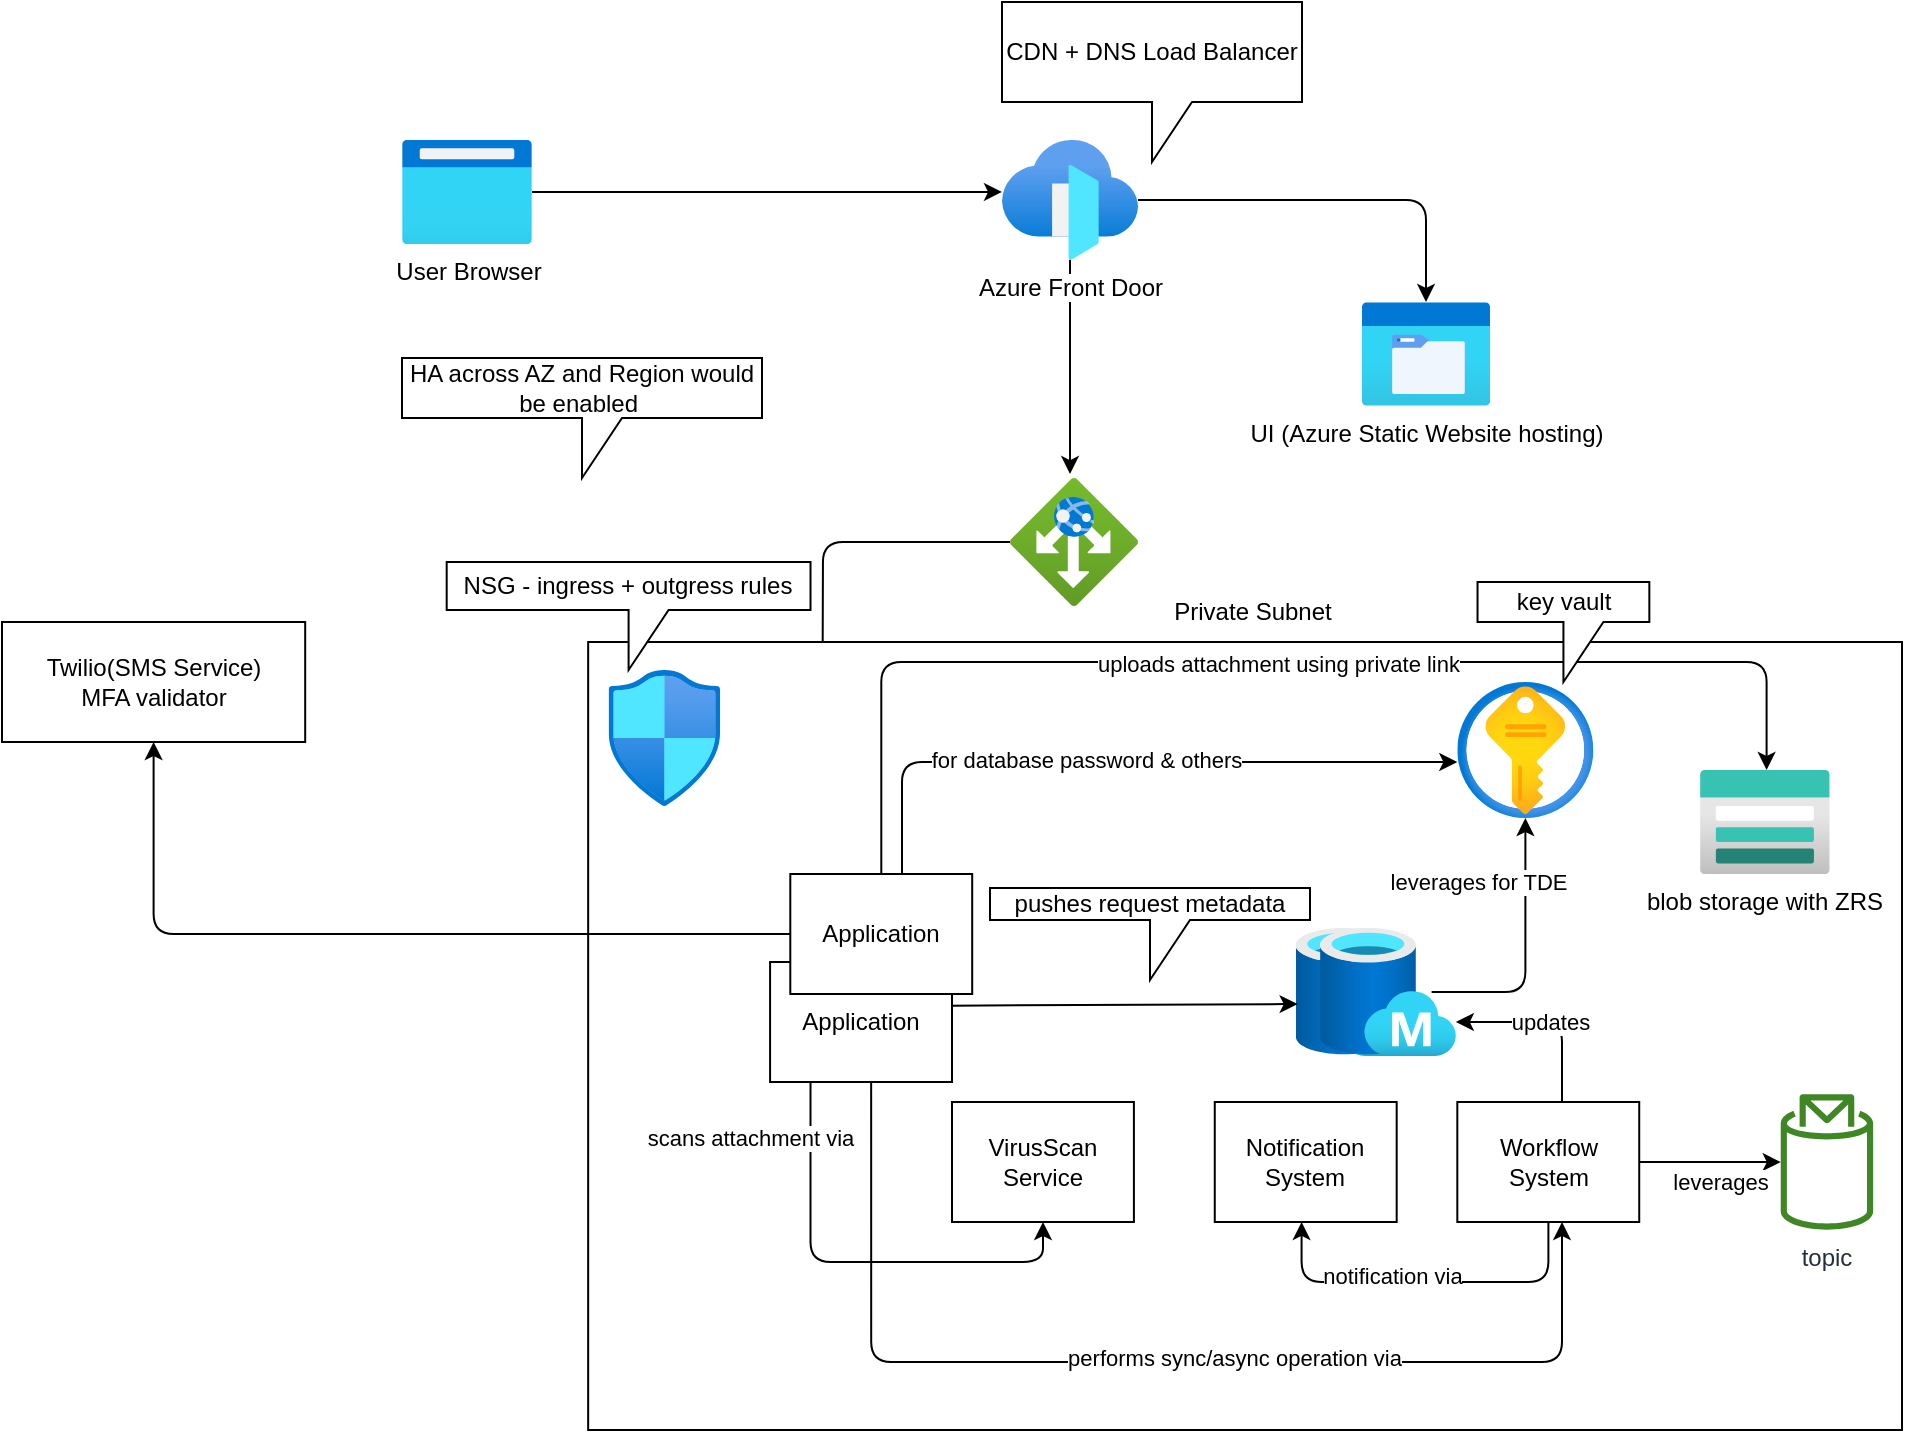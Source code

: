 <mxfile>
    <diagram id="6PWftHelhQxyg8RBZKPV" name="Page-1">
        <mxGraphModel dx="2070" dy="571" grid="1" gridSize="10" guides="1" tooltips="1" connect="1" arrows="1" fold="1" page="1" pageScale="1" pageWidth="827" pageHeight="1169" math="0" shadow="0">
            <root>
                <mxCell id="0"/>
                <mxCell id="1" parent="0"/>
                <mxCell id="5" value="User Browser" style="aspect=fixed;html=1;points=[];align=center;image;fontSize=12;image=img/lib/azure2/general/Browser.svg;" parent="1" vertex="1">
                    <mxGeometry x="40" y="159" width="65" height="52" as="geometry"/>
                </mxCell>
                <mxCell id="23" style="edgeStyle=orthogonalEdgeStyle;html=1;entryX=0.469;entryY=-0.031;entryDx=0;entryDy=0;entryPerimeter=0;" parent="1" source="6" target="11" edge="1">
                    <mxGeometry relative="1" as="geometry"/>
                </mxCell>
                <mxCell id="6" value="Azure Front Door" style="aspect=fixed;html=1;points=[];align=center;image;fontSize=12;image=img/lib/azure2/networking/Front_Doors.svg;" parent="1" vertex="1">
                    <mxGeometry x="340" y="159" width="68" height="60" as="geometry"/>
                </mxCell>
                <mxCell id="8" value="UI (Azure Static Website hosting)" style="aspect=fixed;html=1;points=[];align=center;image;fontSize=12;image=img/lib/azure2/general/Storage_Azure_Files.svg;" parent="1" vertex="1">
                    <mxGeometry x="520" y="240" width="64" height="52" as="geometry"/>
                </mxCell>
                <mxCell id="10" value="CDN + DNS Load Balancer" style="shape=callout;whiteSpace=wrap;html=1;perimeter=calloutPerimeter;" parent="1" vertex="1">
                    <mxGeometry x="340" y="90" width="150" height="80" as="geometry"/>
                </mxCell>
                <mxCell id="24" style="edgeStyle=orthogonalEdgeStyle;html=1;" parent="1" source="11" edge="1">
                    <mxGeometry relative="1" as="geometry">
                        <mxPoint x="250" y="520" as="targetPoint"/>
                    </mxGeometry>
                </mxCell>
                <mxCell id="11" value="" style="aspect=fixed;html=1;points=[];align=center;image;fontSize=12;image=img/lib/azure2/networking/Application_Gateways.svg;" parent="1" vertex="1">
                    <mxGeometry x="344" y="328" width="64" height="64" as="geometry"/>
                </mxCell>
                <mxCell id="56" value="" style="group" parent="1" vertex="1" connectable="0">
                    <mxGeometry x="-160" y="370" width="950" height="434" as="geometry"/>
                </mxCell>
                <mxCell id="26" value="" style="rounded=0;whiteSpace=wrap;html=1;" parent="56" vertex="1">
                    <mxGeometry x="293.085" y="40" width="656.915" height="394" as="geometry"/>
                </mxCell>
                <mxCell id="9" style="edgeStyle=none;html=1;entryX=0;entryY=0.433;entryDx=0;entryDy=0;entryPerimeter=0;" parent="56" source="5" target="6" edge="1">
                    <mxGeometry relative="1" as="geometry"/>
                </mxCell>
                <mxCell id="33" style="edgeStyle=orthogonalEdgeStyle;html=1;" parent="56" source="6" target="8" edge="1">
                    <mxGeometry relative="1" as="geometry"/>
                </mxCell>
                <mxCell id="12" value="" style="aspect=fixed;html=1;points=[];align=center;image;fontSize=12;image=img/lib/azure2/databases/Managed_Database.svg;" parent="56" vertex="1">
                    <mxGeometry x="646.809" y="183" width="68" height="64" as="geometry"/>
                </mxCell>
                <mxCell id="20" style="edgeStyle=none;html=1;entryX=0.015;entryY=0.594;entryDx=0;entryDy=0;entryPerimeter=0;" parent="56" target="12" edge="1">
                    <mxGeometry relative="1" as="geometry">
                        <mxPoint x="473.989" y="221.836" as="sourcePoint"/>
                    </mxGeometry>
                </mxCell>
                <mxCell id="36" style="edgeStyle=orthogonalEdgeStyle;html=1;" parent="56" target="35" edge="1">
                    <mxGeometry relative="1" as="geometry">
                        <Array as="points">
                            <mxPoint x="435" y="400"/>
                            <mxPoint x="780" y="400"/>
                        </Array>
                        <mxPoint x="434.574" y="254" as="sourcePoint"/>
                    </mxGeometry>
                </mxCell>
                <mxCell id="40" value="performs sync/async operation via" style="edgeLabel;html=1;align=center;verticalAlign=middle;resizable=0;points=[];" parent="36" vertex="1" connectable="0">
                    <mxGeometry x="0.165" y="2" relative="1" as="geometry">
                        <mxPoint as="offset"/>
                    </mxGeometry>
                </mxCell>
                <mxCell id="15" value="" style="aspect=fixed;html=1;points=[];align=center;image;fontSize=12;image=img/lib/azure2/networking/Network_Security_Groups.svg;" parent="56" vertex="1">
                    <mxGeometry x="303.191" y="54" width="56.0" height="68" as="geometry"/>
                </mxCell>
                <mxCell id="16" value="" style="aspect=fixed;html=1;points=[];align=center;image;fontSize=12;image=img/lib/azure2/security/Key_Vaults.svg;" parent="56" vertex="1">
                    <mxGeometry x="727.66" y="60" width="68" height="68" as="geometry"/>
                </mxCell>
                <mxCell id="44" value="leverages for TDE" style="edgeStyle=orthogonalEdgeStyle;html=1;" parent="56" source="12" target="16" edge="1">
                    <mxGeometry x="0.519" y="24" relative="1" as="geometry">
                        <mxPoint as="offset"/>
                    </mxGeometry>
                </mxCell>
                <mxCell id="17" value="blob storage with ZRS" style="aspect=fixed;html=1;points=[];align=center;image;fontSize=12;image=img/lib/azure2/storage/Storage_Accounts.svg;" parent="56" vertex="1">
                    <mxGeometry x="848.936" y="104" width="65" height="52" as="geometry"/>
                </mxCell>
                <mxCell id="25" value="NSG - ingress + outgress rules" style="shape=callout;whiteSpace=wrap;html=1;perimeter=calloutPerimeter;" parent="56" vertex="1">
                    <mxGeometry x="222.34" width="181.915" height="54" as="geometry"/>
                </mxCell>
                <mxCell id="28" value="Twilio(SMS Service)&lt;br&gt;MFA validator" style="rounded=0;whiteSpace=wrap;html=1;" parent="56" vertex="1">
                    <mxGeometry y="30" width="151.596" height="60" as="geometry"/>
                </mxCell>
                <mxCell id="34" value="Notification System" style="rounded=0;whiteSpace=wrap;html=1;" parent="56" vertex="1">
                    <mxGeometry x="606.383" y="270" width="90.957" height="60" as="geometry"/>
                </mxCell>
                <mxCell id="122" style="edgeStyle=orthogonalEdgeStyle;html=1;entryX=0.543;entryY=0.736;entryDx=0;entryDy=0;entryPerimeter=0;" parent="56" source="35" target="26" edge="1">
                    <mxGeometry relative="1" as="geometry">
                        <Array as="points">
                            <mxPoint x="773" y="360"/>
                            <mxPoint x="650" y="360"/>
                        </Array>
                    </mxGeometry>
                </mxCell>
                <mxCell id="124" value="notification via" style="edgeLabel;html=1;align=center;verticalAlign=middle;resizable=0;points=[];" parent="122" vertex="1" connectable="0">
                    <mxGeometry x="0.178" y="-3" relative="1" as="geometry">
                        <mxPoint as="offset"/>
                    </mxGeometry>
                </mxCell>
                <mxCell id="127" value="updates" style="edgeStyle=orthogonalEdgeStyle;html=1;" parent="56" source="35" target="46" edge="1">
                    <mxGeometry relative="1" as="geometry">
                        <Array as="points">
                            <mxPoint x="780" y="230"/>
                        </Array>
                    </mxGeometry>
                </mxCell>
                <mxCell id="35" value="Workflow System" style="rounded=0;whiteSpace=wrap;html=1;" parent="56" vertex="1">
                    <mxGeometry x="727.66" y="270" width="90.957" height="60" as="geometry"/>
                </mxCell>
                <mxCell id="41" value="Application" style="rounded=0;whiteSpace=wrap;html=1;" parent="56" vertex="1">
                    <mxGeometry x="384.043" y="200" width="90.957" height="60" as="geometry"/>
                </mxCell>
                <mxCell id="22" style="edgeStyle=orthogonalEdgeStyle;html=1;exitX=0.667;exitY=0;exitDx=0;exitDy=0;exitPerimeter=0;" parent="56" source="41" target="17" edge="1">
                    <mxGeometry relative="1" as="geometry">
                        <mxPoint x="439.122" y="70" as="targetPoint"/>
                        <Array as="points">
                            <mxPoint x="439.628" y="200"/>
                            <mxPoint x="439.628" y="50"/>
                            <mxPoint x="882.287" y="50"/>
                        </Array>
                        <mxPoint x="439.122" y="190" as="sourcePoint"/>
                    </mxGeometry>
                </mxCell>
                <mxCell id="38" value="uploads attachment using private link" style="edgeLabel;html=1;align=center;verticalAlign=middle;resizable=0;points=[];" parent="22" vertex="1" connectable="0">
                    <mxGeometry x="0.083" y="-1" relative="1" as="geometry">
                        <mxPoint as="offset"/>
                    </mxGeometry>
                </mxCell>
                <mxCell id="130" style="edgeStyle=orthogonalEdgeStyle;html=1;" parent="56" source="42" target="16" edge="1">
                    <mxGeometry relative="1" as="geometry">
                        <Array as="points">
                            <mxPoint x="450" y="100"/>
                        </Array>
                    </mxGeometry>
                </mxCell>
                <mxCell id="131" value="for database password &amp;amp; others" style="edgeLabel;html=1;align=center;verticalAlign=middle;resizable=0;points=[];" parent="130" vertex="1" connectable="0">
                    <mxGeometry x="-0.117" y="1" relative="1" as="geometry">
                        <mxPoint as="offset"/>
                    </mxGeometry>
                </mxCell>
                <mxCell id="42" value="Application" style="rounded=0;whiteSpace=wrap;html=1;" parent="56" vertex="1">
                    <mxGeometry x="394.149" y="156" width="90.957" height="60" as="geometry"/>
                </mxCell>
                <mxCell id="29" style="edgeStyle=orthogonalEdgeStyle;html=1;entryX=0.5;entryY=1;entryDx=0;entryDy=0;exitX=0;exitY=0.5;exitDx=0;exitDy=0;" parent="56" source="42" target="28" edge="1">
                    <mxGeometry relative="1" as="geometry">
                        <mxPoint x="373.936" y="183" as="sourcePoint"/>
                    </mxGeometry>
                </mxCell>
                <mxCell id="45" value="key vault" style="shape=callout;whiteSpace=wrap;html=1;perimeter=calloutPerimeter;" parent="56" vertex="1">
                    <mxGeometry x="737.766" y="10" width="85.904" height="50" as="geometry"/>
                </mxCell>
                <mxCell id="46" value="" style="aspect=fixed;html=1;points=[];align=center;image;fontSize=12;image=img/lib/azure2/databases/Managed_Database.svg;" parent="56" vertex="1">
                    <mxGeometry x="658.936" y="183" width="68" height="64" as="geometry"/>
                </mxCell>
                <mxCell id="47" value="topic" style="sketch=0;outlineConnect=0;fontColor=#232F3E;gradientColor=none;fillColor=#3F8624;strokeColor=none;dashed=0;verticalLabelPosition=bottom;verticalAlign=top;align=center;html=1;fontSize=12;fontStyle=0;aspect=fixed;pointerEvents=1;shape=mxgraph.aws4.topic_2;" parent="56" vertex="1">
                    <mxGeometry x="889.362" y="266" width="46.21" height="68" as="geometry"/>
                </mxCell>
                <mxCell id="49" style="edgeStyle=orthogonalEdgeStyle;html=1;" parent="56" source="35" target="47" edge="1">
                    <mxGeometry relative="1" as="geometry"/>
                </mxCell>
                <mxCell id="50" value="leverages" style="edgeLabel;html=1;align=center;verticalAlign=middle;resizable=0;points=[];" parent="49" vertex="1" connectable="0">
                    <mxGeometry x="-0.184" y="-1" relative="1" as="geometry">
                        <mxPoint x="11" y="9" as="offset"/>
                    </mxGeometry>
                </mxCell>
                <mxCell id="53" value="VirusScan Service" style="rounded=0;whiteSpace=wrap;html=1;" parent="56" vertex="1">
                    <mxGeometry x="475.0" y="270" width="90.957" height="60" as="geometry"/>
                </mxCell>
                <mxCell id="54" value="scans attachment via" style="edgeStyle=orthogonalEdgeStyle;html=1;" parent="56" source="41" target="53" edge="1">
                    <mxGeometry x="-0.755" y="-30" relative="1" as="geometry">
                        <Array as="points">
                            <mxPoint x="404.255" y="350"/>
                            <mxPoint x="520.479" y="350"/>
                        </Array>
                        <mxPoint as="offset"/>
                    </mxGeometry>
                </mxCell>
                <mxCell id="55" value="Private Subnet" style="text;html=1;align=center;verticalAlign=middle;resizable=0;points=[];autosize=1;strokeColor=none;fillColor=none;" parent="56" vertex="1">
                    <mxGeometry x="575.053" y="10" width="100" height="30" as="geometry"/>
                </mxCell>
                <mxCell id="126" value="pushes request metadata" style="shape=callout;whiteSpace=wrap;html=1;perimeter=calloutPerimeter;" parent="56" vertex="1">
                    <mxGeometry x="494" y="163" width="160" height="46" as="geometry"/>
                </mxCell>
                <mxCell id="32" value="HA across AZ and Region would be enabled&amp;nbsp;" style="shape=callout;whiteSpace=wrap;html=1;perimeter=calloutPerimeter;" parent="1" vertex="1">
                    <mxGeometry x="40" y="268" width="180" height="60" as="geometry"/>
                </mxCell>
            </root>
        </mxGraphModel>
    </diagram>
</mxfile>